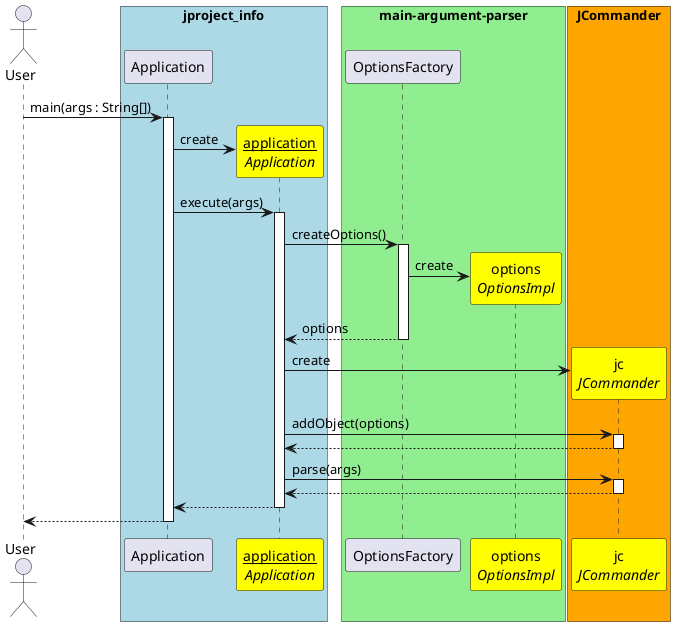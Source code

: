 @startuml
autoactivate on

actor User
participant "__application__\n//Application//" as Application1 #Yellow
participant "options\n//OptionsImpl//" as OptionsImpl1 #Yellow
participant "jc\n//JCommander//" as JCommander1 #Yellow

box "jproject_info" #LightBlue
participant Application
participant Application1
end box

box "main-argument-parser" #LightGreen
participant OptionsFactory
participant OptionsImpl1
end box

box "JCommander" #Orange
participant JCommander1
end box

User -> Application : main(args : String[])

Application -> Application1 ** : create
Application -> Application1 : execute(args)

Application1 -> OptionsFactory : createOptions()
OptionsFactory -> OptionsImpl1 ** : create
Application1 <-- OptionsFactory : options

Application1 -> JCommander1 ** : create
Application1 -> JCommander1 : addObject(options)
Application1 <-- JCommander1

Application1 -> JCommander1 : parse(args)
Application1 <-- JCommander1

Application <-- Application1

User <-- Application
@enduml